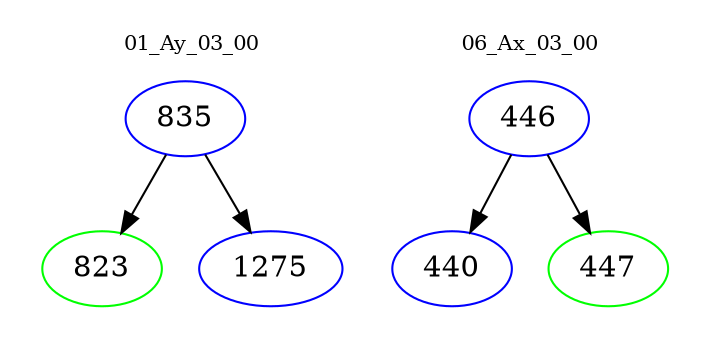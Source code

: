 digraph{
subgraph cluster_0 {
color = white
label = "01_Ay_03_00";
fontsize=10;
T0_835 [label="835", color="blue"]
T0_835 -> T0_823 [color="black"]
T0_823 [label="823", color="green"]
T0_835 -> T0_1275 [color="black"]
T0_1275 [label="1275", color="blue"]
}
subgraph cluster_1 {
color = white
label = "06_Ax_03_00";
fontsize=10;
T1_446 [label="446", color="blue"]
T1_446 -> T1_440 [color="black"]
T1_440 [label="440", color="blue"]
T1_446 -> T1_447 [color="black"]
T1_447 [label="447", color="green"]
}
}

